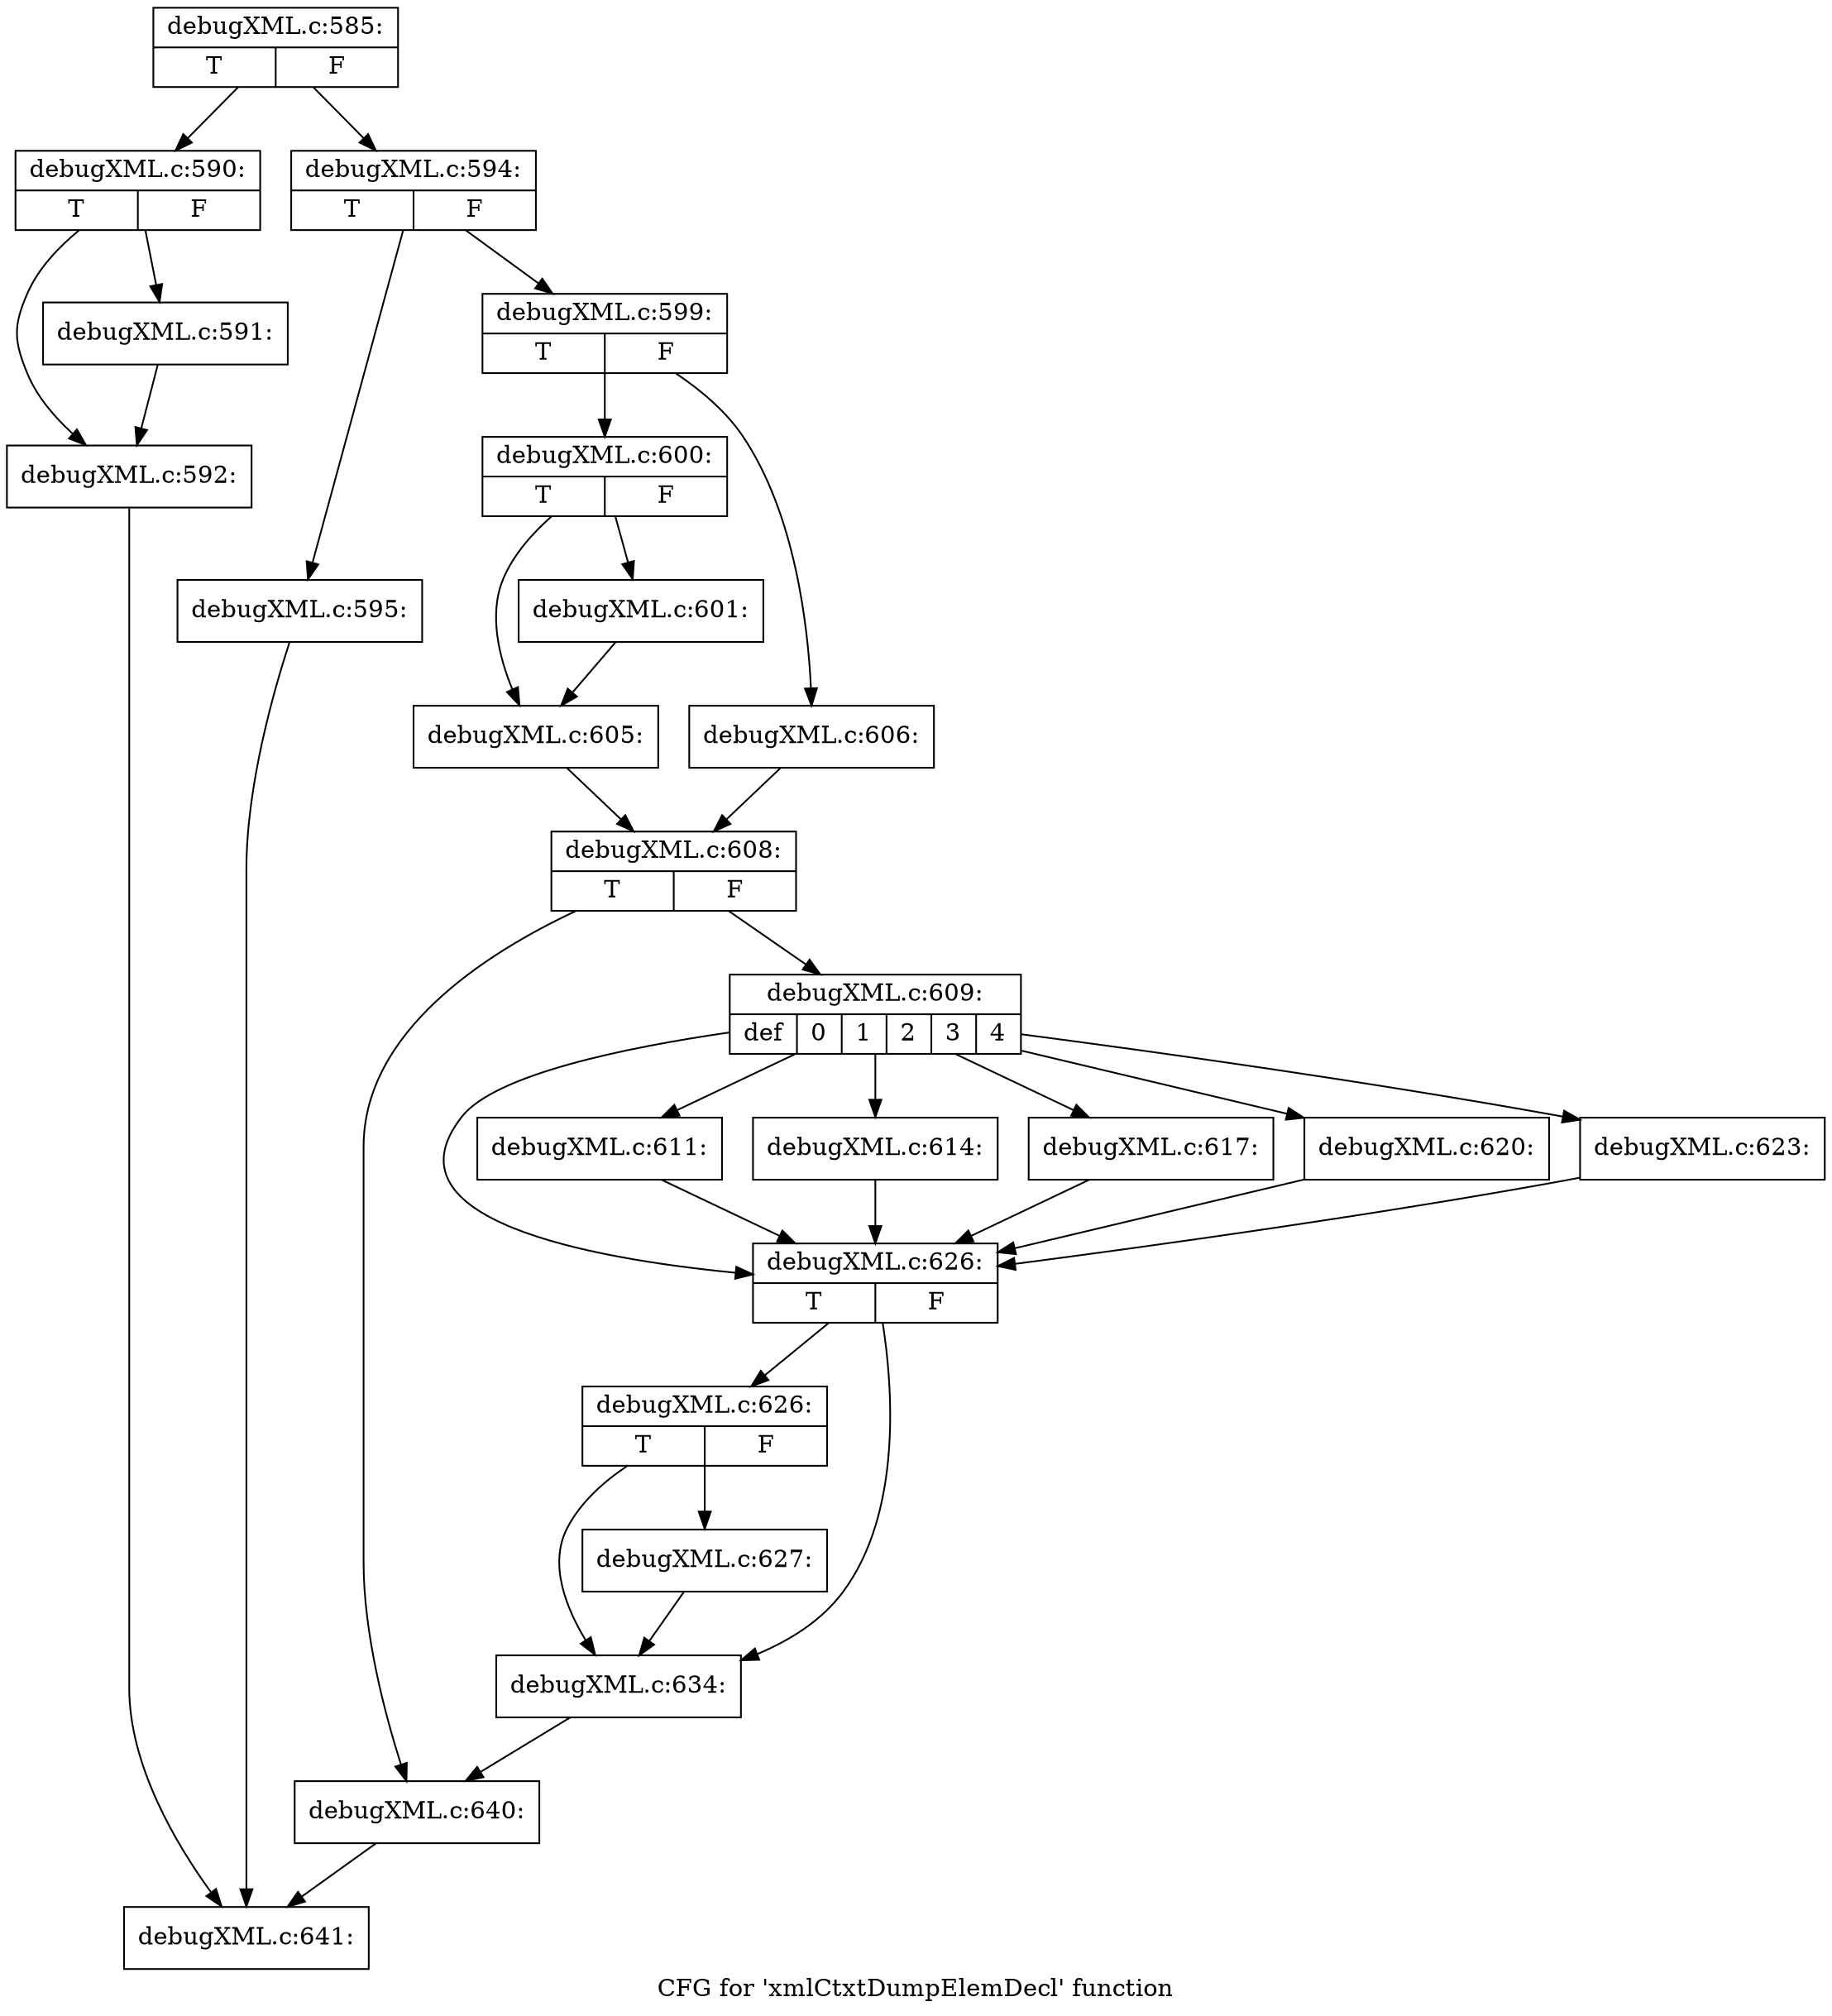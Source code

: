 digraph "CFG for 'xmlCtxtDumpElemDecl' function" {
	label="CFG for 'xmlCtxtDumpElemDecl' function";

	Node0x4b21680 [shape=record,label="{debugXML.c:585:|{<s0>T|<s1>F}}"];
	Node0x4b21680 -> Node0x4b21800;
	Node0x4b21680 -> Node0x4b21850;
	Node0x4b21800 [shape=record,label="{debugXML.c:590:|{<s0>T|<s1>F}}"];
	Node0x4b21800 -> Node0x4b28e80;
	Node0x4b21800 -> Node0x4b28e30;
	Node0x4b28e30 [shape=record,label="{debugXML.c:591:}"];
	Node0x4b28e30 -> Node0x4b28e80;
	Node0x4b28e80 [shape=record,label="{debugXML.c:592:}"];
	Node0x4b28e80 -> Node0x4b270e0;
	Node0x4b21850 [shape=record,label="{debugXML.c:594:|{<s0>T|<s1>F}}"];
	Node0x4b21850 -> Node0x4b29800;
	Node0x4b21850 -> Node0x4b29850;
	Node0x4b29800 [shape=record,label="{debugXML.c:595:}"];
	Node0x4b29800 -> Node0x4b270e0;
	Node0x4b29850 [shape=record,label="{debugXML.c:599:|{<s0>T|<s1>F}}"];
	Node0x4b29850 -> Node0x4b2a1d0;
	Node0x4b29850 -> Node0x4b2a270;
	Node0x4b2a1d0 [shape=record,label="{debugXML.c:600:|{<s0>T|<s1>F}}"];
	Node0x4b2a1d0 -> Node0x4b2a7b0;
	Node0x4b2a1d0 -> Node0x4b2a760;
	Node0x4b2a760 [shape=record,label="{debugXML.c:601:}"];
	Node0x4b2a760 -> Node0x4b2a7b0;
	Node0x4b2a7b0 [shape=record,label="{debugXML.c:605:}"];
	Node0x4b2a7b0 -> Node0x4b2a220;
	Node0x4b2a270 [shape=record,label="{debugXML.c:606:}"];
	Node0x4b2a270 -> Node0x4b2a220;
	Node0x4b2a220 [shape=record,label="{debugXML.c:608:|{<s0>T|<s1>F}}"];
	Node0x4b2a220 -> Node0x4a50960;
	Node0x4b2a220 -> Node0x4a50910;
	Node0x4a50910 [shape=record,label="{debugXML.c:609:|{<s0>def|<s1>0|<s2>1|<s3>2|<s4>3|<s5>4}}"];
	Node0x4a50910 -> Node0x4a50d20;
	Node0x4a50910 -> Node0x4a51270;
	Node0x4a50910 -> Node0x4b2e790;
	Node0x4a50910 -> Node0x4b2ecd0;
	Node0x4a50910 -> Node0x4b2f1e0;
	Node0x4a50910 -> Node0x4b2f720;
	Node0x4a51270 [shape=record,label="{debugXML.c:611:}"];
	Node0x4a51270 -> Node0x4a50d20;
	Node0x4b2e790 [shape=record,label="{debugXML.c:614:}"];
	Node0x4b2e790 -> Node0x4a50d20;
	Node0x4b2ecd0 [shape=record,label="{debugXML.c:617:}"];
	Node0x4b2ecd0 -> Node0x4a50d20;
	Node0x4b2f1e0 [shape=record,label="{debugXML.c:620:}"];
	Node0x4b2f1e0 -> Node0x4a50d20;
	Node0x4b2f720 [shape=record,label="{debugXML.c:623:}"];
	Node0x4b2f720 -> Node0x4a50d20;
	Node0x4a50d20 [shape=record,label="{debugXML.c:626:|{<s0>T|<s1>F}}"];
	Node0x4a50d20 -> Node0x4b2fc10;
	Node0x4a50d20 -> Node0x4b2fbc0;
	Node0x4b2fc10 [shape=record,label="{debugXML.c:626:|{<s0>T|<s1>F}}"];
	Node0x4b2fc10 -> Node0x4a50f30;
	Node0x4b2fc10 -> Node0x4b2fbc0;
	Node0x4a50f30 [shape=record,label="{debugXML.c:627:}"];
	Node0x4a50f30 -> Node0x4b2fbc0;
	Node0x4b2fbc0 [shape=record,label="{debugXML.c:634:}"];
	Node0x4b2fbc0 -> Node0x4a50960;
	Node0x4a50960 [shape=record,label="{debugXML.c:640:}"];
	Node0x4a50960 -> Node0x4b270e0;
	Node0x4b270e0 [shape=record,label="{debugXML.c:641:}"];
}
